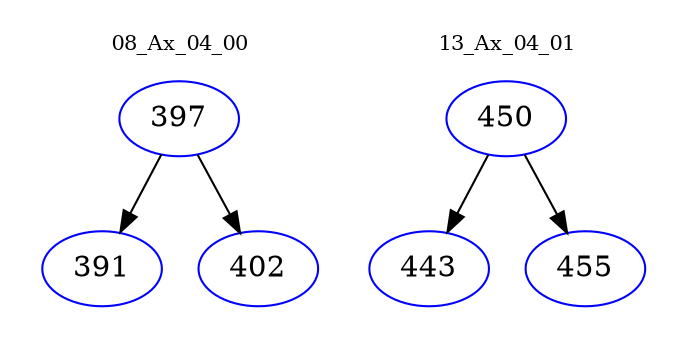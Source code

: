 digraph{
subgraph cluster_0 {
color = white
label = "08_Ax_04_00";
fontsize=10;
T0_397 [label="397", color="blue"]
T0_397 -> T0_391 [color="black"]
T0_391 [label="391", color="blue"]
T0_397 -> T0_402 [color="black"]
T0_402 [label="402", color="blue"]
}
subgraph cluster_1 {
color = white
label = "13_Ax_04_01";
fontsize=10;
T1_450 [label="450", color="blue"]
T1_450 -> T1_443 [color="black"]
T1_443 [label="443", color="blue"]
T1_450 -> T1_455 [color="black"]
T1_455 [label="455", color="blue"]
}
}
